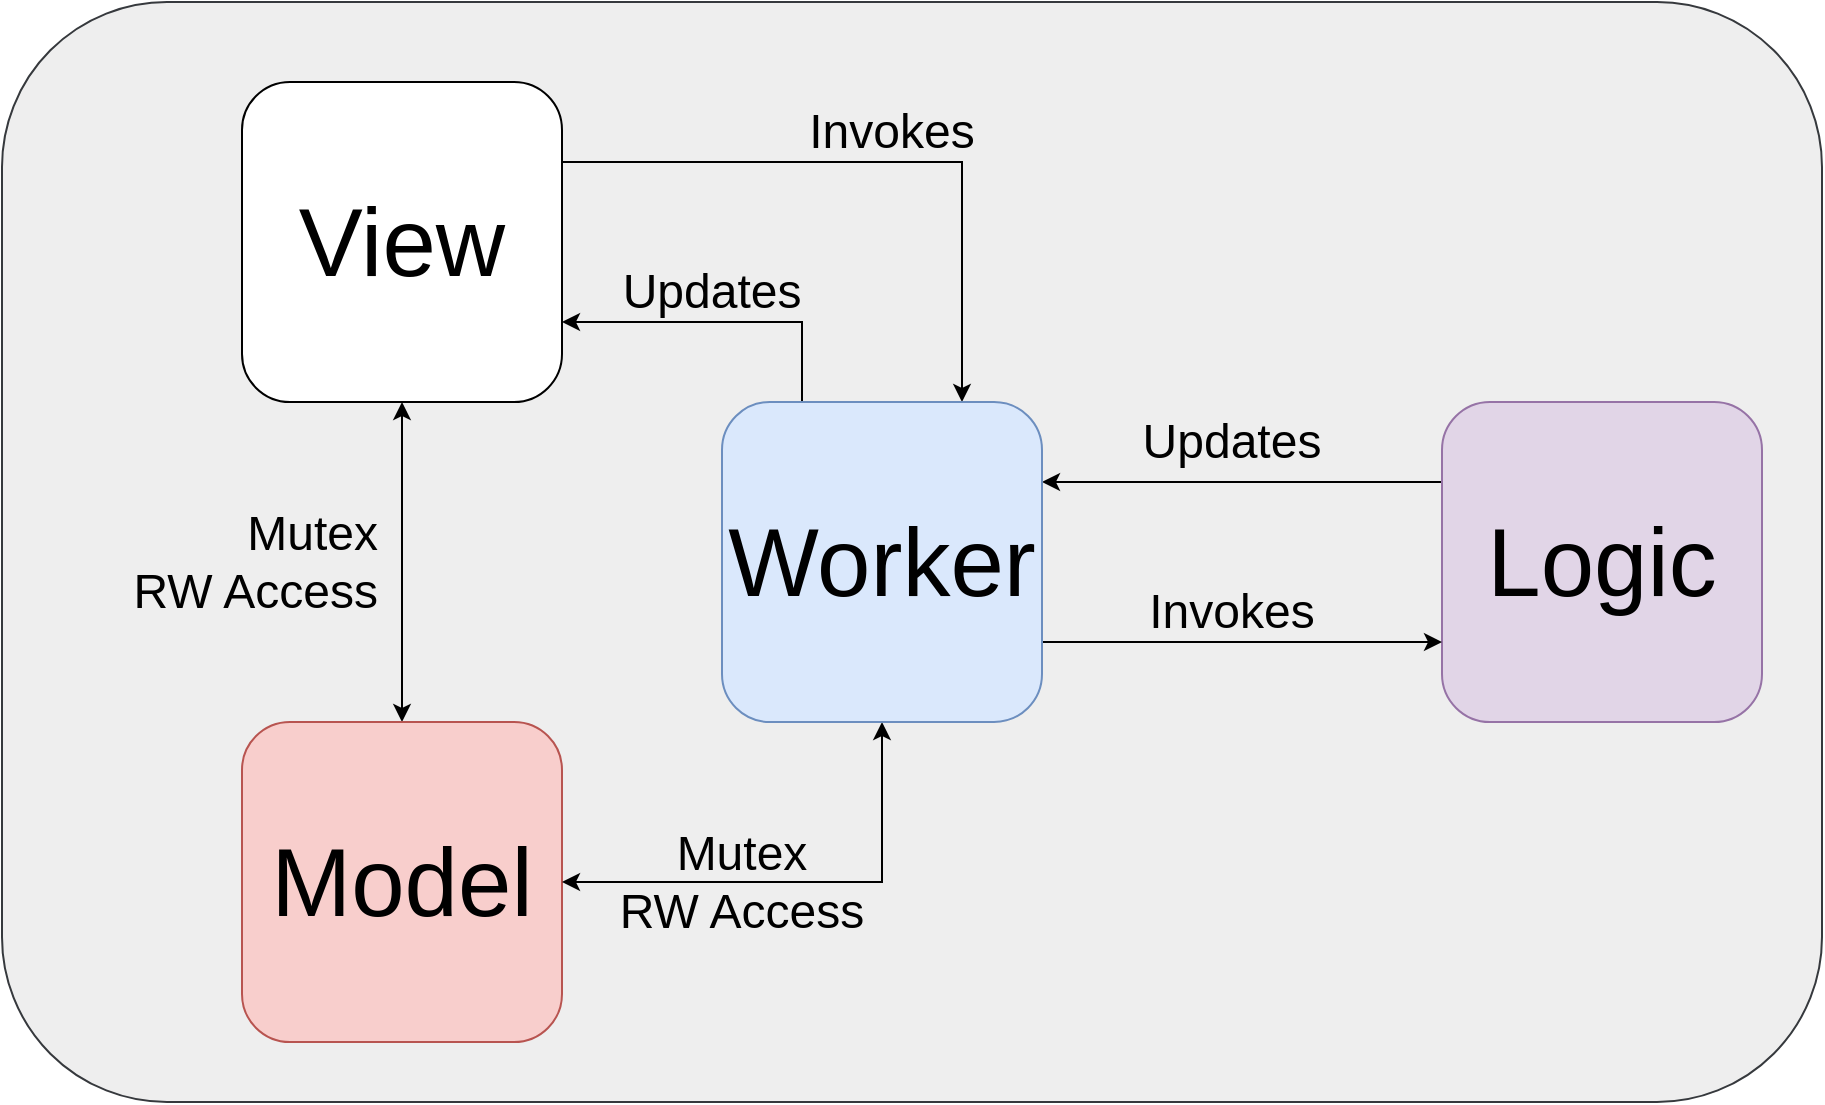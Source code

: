<mxfile version="16.1.2" type="device"><diagram id="xajG6zsxBy7g_T0S5SKG" name="Page-1"><mxGraphModel dx="994" dy="765" grid="1" gridSize="10" guides="1" tooltips="1" connect="1" arrows="1" fold="1" page="1" pageScale="1" pageWidth="1100" pageHeight="850" math="0" shadow="0"><root><mxCell id="0"/><mxCell id="1" parent="0"/><mxCell id="0yLNoeXk-aLF9YHAPxEt-23" value="" style="rounded=1;whiteSpace=wrap;html=1;fontSize=24;fillColor=#eeeeee;strokeColor=#36393d;" vertex="1" parent="1"><mxGeometry x="160" y="40" width="910" height="550" as="geometry"/></mxCell><mxCell id="0yLNoeXk-aLF9YHAPxEt-7" value="" style="edgeStyle=orthogonalEdgeStyle;rounded=0;orthogonalLoop=1;jettySize=auto;html=1;exitX=1;exitY=0.25;exitDx=0;exitDy=0;entryX=0.75;entryY=0;entryDx=0;entryDy=0;fontSize=48;" edge="1" parent="1" source="0yLNoeXk-aLF9YHAPxEt-1" target="0yLNoeXk-aLF9YHAPxEt-4"><mxGeometry relative="1" as="geometry"/></mxCell><mxCell id="0yLNoeXk-aLF9YHAPxEt-17" style="edgeStyle=orthogonalEdgeStyle;rounded=0;orthogonalLoop=1;jettySize=auto;html=1;exitX=0.5;exitY=1;exitDx=0;exitDy=0;entryX=0.5;entryY=0;entryDx=0;entryDy=0;fontSize=24;startArrow=classic;startFill=1;" edge="1" parent="1" source="0yLNoeXk-aLF9YHAPxEt-1" target="0yLNoeXk-aLF9YHAPxEt-2"><mxGeometry relative="1" as="geometry"/></mxCell><mxCell id="0yLNoeXk-aLF9YHAPxEt-1" value="&lt;font style=&quot;font-size: 48px&quot;&gt;View&lt;/font&gt;" style="rounded=1;whiteSpace=wrap;html=1;" vertex="1" parent="1"><mxGeometry x="280" y="80" width="160" height="160" as="geometry"/></mxCell><mxCell id="0yLNoeXk-aLF9YHAPxEt-2" value="&lt;font style=&quot;font-size: 48px&quot;&gt;Model&lt;/font&gt;" style="rounded=1;whiteSpace=wrap;html=1;fillColor=#f8cecc;strokeColor=#b85450;" vertex="1" parent="1"><mxGeometry x="280" y="400" width="160" height="160" as="geometry"/></mxCell><mxCell id="0yLNoeXk-aLF9YHAPxEt-13" style="edgeStyle=orthogonalEdgeStyle;rounded=0;orthogonalLoop=1;jettySize=auto;html=1;exitX=0;exitY=0.25;exitDx=0;exitDy=0;entryX=1;entryY=0.25;entryDx=0;entryDy=0;fontSize=24;" edge="1" parent="1" source="0yLNoeXk-aLF9YHAPxEt-3" target="0yLNoeXk-aLF9YHAPxEt-4"><mxGeometry relative="1" as="geometry"/></mxCell><mxCell id="0yLNoeXk-aLF9YHAPxEt-3" value="&lt;font style=&quot;font-size: 48px&quot;&gt;Logic&lt;/font&gt;" style="rounded=1;whiteSpace=wrap;html=1;fillColor=#e1d5e7;strokeColor=#9673a6;" vertex="1" parent="1"><mxGeometry x="880" y="240" width="160" height="160" as="geometry"/></mxCell><mxCell id="0yLNoeXk-aLF9YHAPxEt-8" value="" style="edgeStyle=orthogonalEdgeStyle;rounded=0;orthogonalLoop=1;jettySize=auto;html=1;exitX=0.25;exitY=0;exitDx=0;exitDy=0;entryX=1;entryY=0.75;entryDx=0;entryDy=0;fontSize=48;" edge="1" parent="1" source="0yLNoeXk-aLF9YHAPxEt-4" target="0yLNoeXk-aLF9YHAPxEt-1"><mxGeometry relative="1" as="geometry"/></mxCell><mxCell id="0yLNoeXk-aLF9YHAPxEt-12" style="edgeStyle=orthogonalEdgeStyle;rounded=0;orthogonalLoop=1;jettySize=auto;html=1;exitX=1;exitY=0.75;exitDx=0;exitDy=0;entryX=0;entryY=0.75;entryDx=0;entryDy=0;fontSize=24;" edge="1" parent="1" source="0yLNoeXk-aLF9YHAPxEt-4" target="0yLNoeXk-aLF9YHAPxEt-3"><mxGeometry relative="1" as="geometry"/></mxCell><mxCell id="0yLNoeXk-aLF9YHAPxEt-18" style="edgeStyle=orthogonalEdgeStyle;rounded=0;orthogonalLoop=1;jettySize=auto;html=1;exitX=0.5;exitY=1;exitDx=0;exitDy=0;entryX=1;entryY=0.5;entryDx=0;entryDy=0;fontSize=24;startArrow=classic;startFill=1;" edge="1" parent="1" source="0yLNoeXk-aLF9YHAPxEt-4" target="0yLNoeXk-aLF9YHAPxEt-2"><mxGeometry relative="1" as="geometry"/></mxCell><mxCell id="0yLNoeXk-aLF9YHAPxEt-4" value="&lt;font style=&quot;font-size: 48px&quot;&gt;Worker&lt;/font&gt;" style="rounded=1;whiteSpace=wrap;html=1;fillColor=#dae8fc;strokeColor=#6c8ebf;" vertex="1" parent="1"><mxGeometry x="520" y="240" width="160" height="160" as="geometry"/></mxCell><mxCell id="0yLNoeXk-aLF9YHAPxEt-14" value="Invokes" style="text;html=1;strokeColor=none;fillColor=none;align=center;verticalAlign=middle;whiteSpace=wrap;rounded=0;fontSize=24;" vertex="1" parent="1"><mxGeometry x="550" y="90" width="110" height="30" as="geometry"/></mxCell><mxCell id="0yLNoeXk-aLF9YHAPxEt-15" value="Updates" style="text;html=1;strokeColor=none;fillColor=none;align=center;verticalAlign=middle;whiteSpace=wrap;rounded=0;fontSize=24;" vertex="1" parent="1"><mxGeometry x="470" y="170" width="90" height="30" as="geometry"/></mxCell><mxCell id="0yLNoeXk-aLF9YHAPxEt-19" value="Mutex&lt;br&gt;RW Access" style="text;html=1;strokeColor=none;fillColor=none;align=right;verticalAlign=middle;whiteSpace=wrap;rounded=0;fontSize=24;" vertex="1" parent="1"><mxGeometry x="210" y="295" width="140" height="50" as="geometry"/></mxCell><mxCell id="0yLNoeXk-aLF9YHAPxEt-20" value="Mutex&lt;br&gt;RW Access" style="text;html=1;strokeColor=none;fillColor=none;align=center;verticalAlign=middle;whiteSpace=wrap;rounded=0;fontSize=24;" vertex="1" parent="1"><mxGeometry x="460" y="455" width="140" height="50" as="geometry"/></mxCell><mxCell id="0yLNoeXk-aLF9YHAPxEt-21" value="Updates" style="text;html=1;strokeColor=none;fillColor=none;align=center;verticalAlign=middle;whiteSpace=wrap;rounded=0;fontSize=24;" vertex="1" parent="1"><mxGeometry x="720" y="240" width="110" height="40" as="geometry"/></mxCell><mxCell id="0yLNoeXk-aLF9YHAPxEt-22" value="Invokes" style="text;html=1;strokeColor=none;fillColor=none;align=center;verticalAlign=middle;whiteSpace=wrap;rounded=0;fontSize=24;" vertex="1" parent="1"><mxGeometry x="720" y="330" width="110" height="30" as="geometry"/></mxCell></root></mxGraphModel></diagram></mxfile>